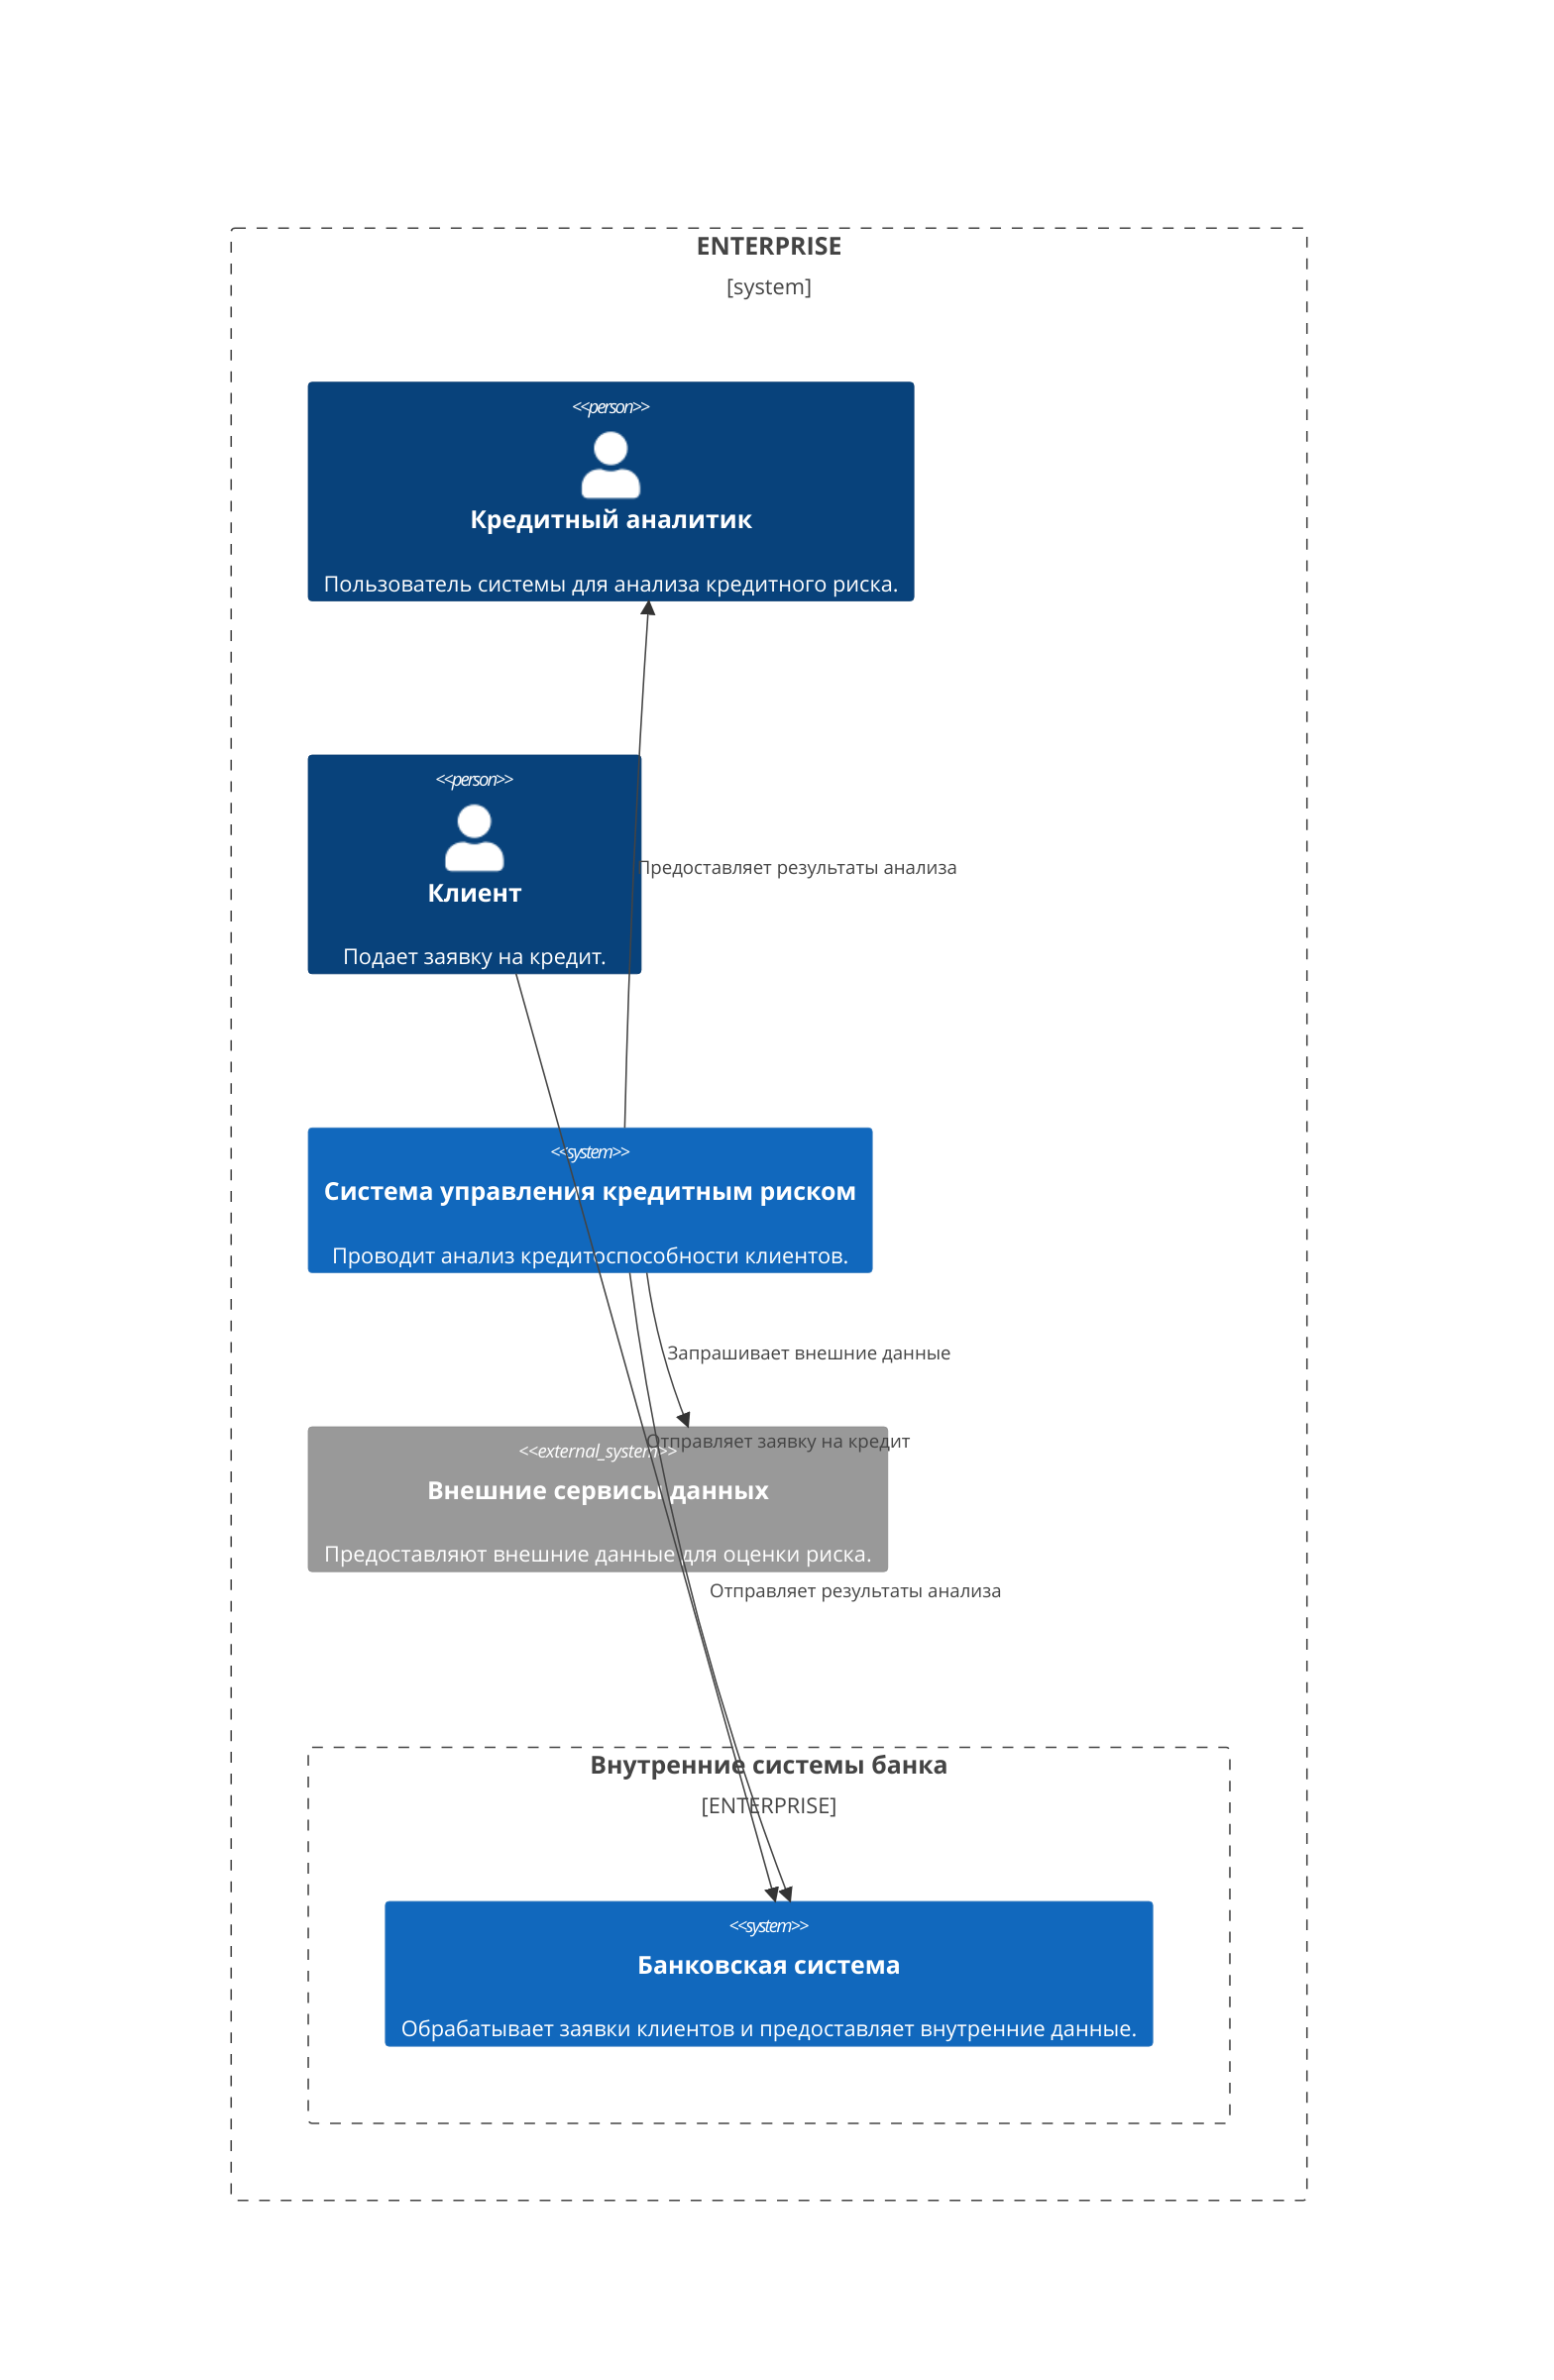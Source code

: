 C4Context
  Enterprise_Boundary(b0,) {
    Person(analyst, "Кредитный аналитик", "Пользователь системы для анализа кредитного риска.")
    Person(customer, "Клиент", "Подает заявку на кредит.")

    System(creditRiskSystem, "Система управления кредитным риском", "Проводит анализ кредитоспособности клиентов.")

    Enterprise_Boundary(b1, "Внутренние системы банка") {
      System(bankingSystem, "Банковская система", "Обрабатывает заявки клиентов и предоставляет внутренние данные.")
    }

    System_Ext(apiService, "Внешние сервисы данных", "Предоставляют внешние данные для оценки риска.")
  }

  Rel(customer, bankingSystem, "Отправляет заявку на кредит")
  Rel(creditRiskSystem, analyst, "Предоставляет результаты анализа")
  Rel(creditRiskSystem, apiService, "Запрашивает внешние данные")
  Rel(creditRiskSystem, bankingSystem, "Отправляет результаты анализа")

  UpdateLayoutConfig($c4ShapeInRow="3", $c4BoundaryInRow="1")